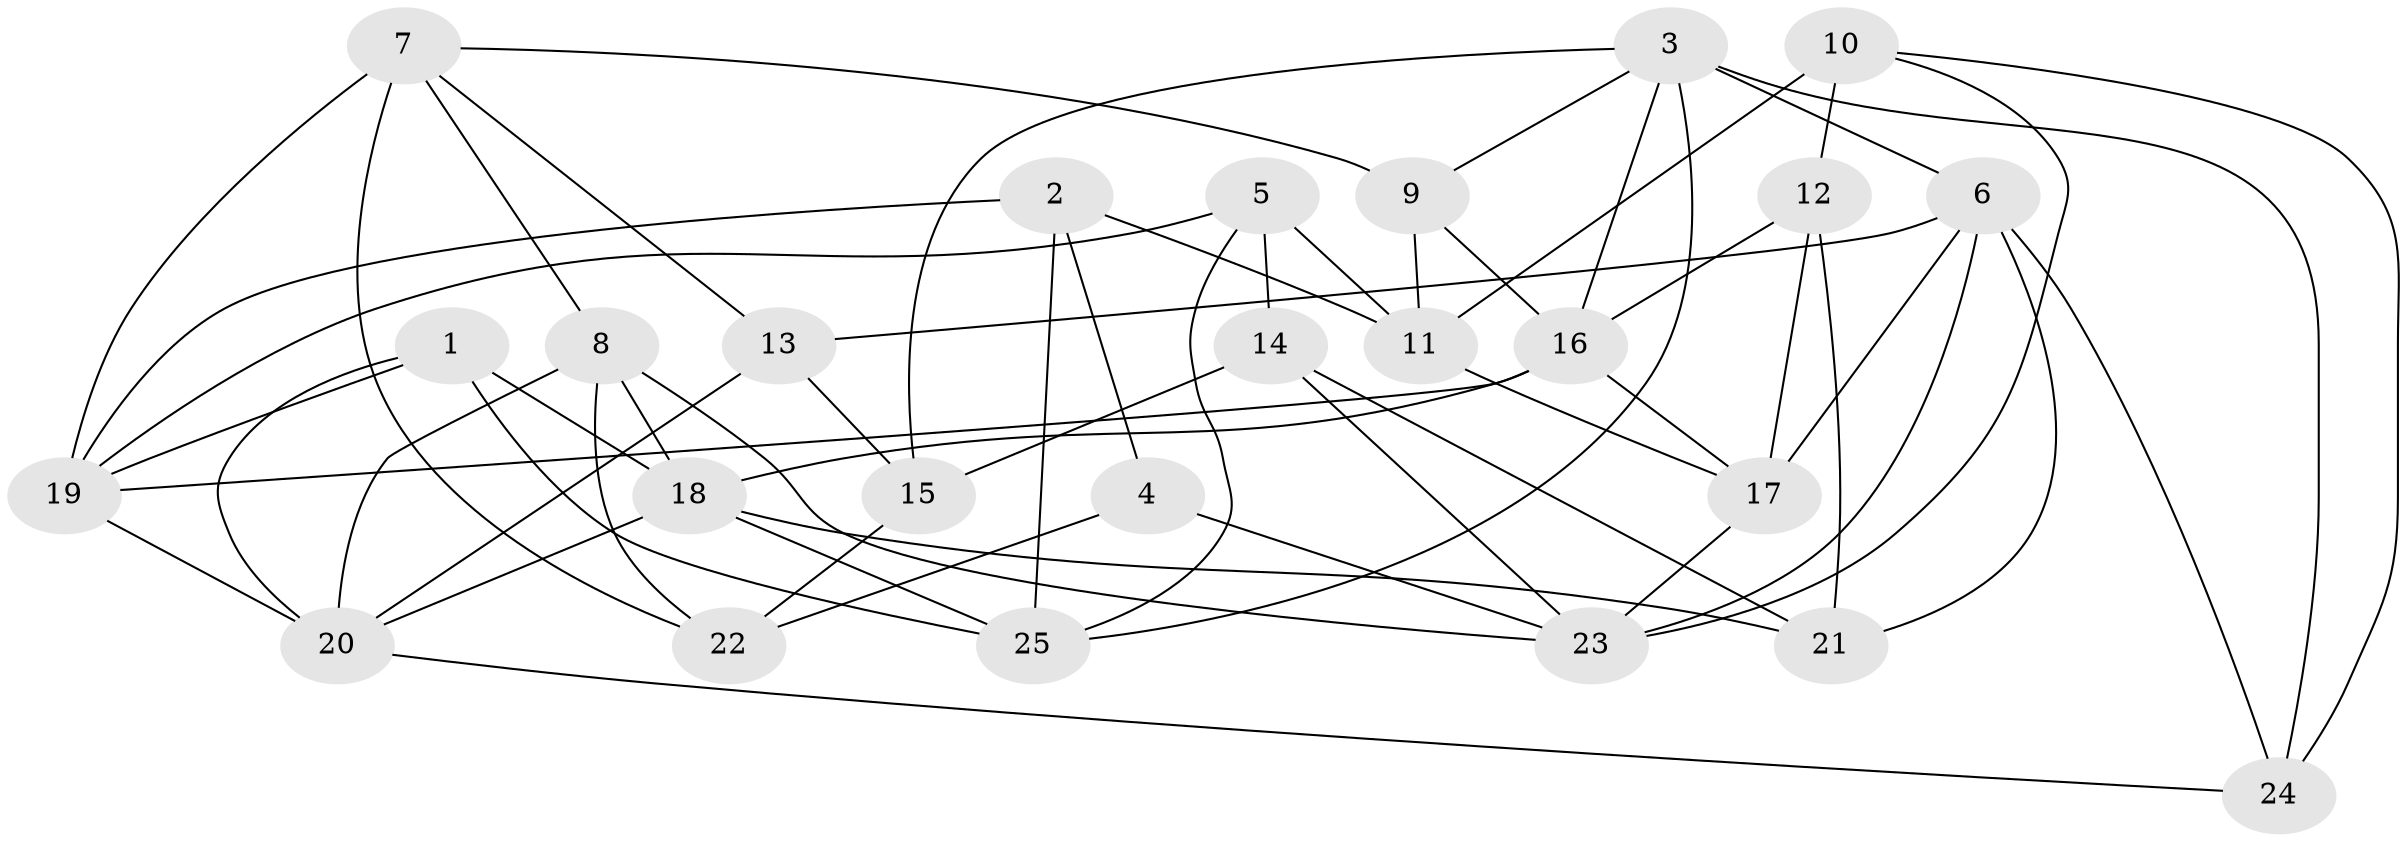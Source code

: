 // original degree distribution, {4: 1.0}
// Generated by graph-tools (version 1.1) at 2025/03/03/09/25 03:03:04]
// undirected, 25 vertices, 59 edges
graph export_dot {
graph [start="1"]
  node [color=gray90,style=filled];
  1;
  2;
  3;
  4;
  5;
  6;
  7;
  8;
  9;
  10;
  11;
  12;
  13;
  14;
  15;
  16;
  17;
  18;
  19;
  20;
  21;
  22;
  23;
  24;
  25;
  1 -- 18 [weight=1.0];
  1 -- 19 [weight=1.0];
  1 -- 20 [weight=1.0];
  1 -- 25 [weight=1.0];
  2 -- 4 [weight=2.0];
  2 -- 11 [weight=1.0];
  2 -- 19 [weight=1.0];
  2 -- 25 [weight=2.0];
  3 -- 6 [weight=1.0];
  3 -- 9 [weight=1.0];
  3 -- 15 [weight=2.0];
  3 -- 16 [weight=1.0];
  3 -- 24 [weight=2.0];
  3 -- 25 [weight=1.0];
  4 -- 22 [weight=1.0];
  4 -- 23 [weight=1.0];
  5 -- 11 [weight=2.0];
  5 -- 14 [weight=2.0];
  5 -- 19 [weight=1.0];
  5 -- 25 [weight=1.0];
  6 -- 13 [weight=1.0];
  6 -- 17 [weight=1.0];
  6 -- 21 [weight=1.0];
  6 -- 23 [weight=1.0];
  6 -- 24 [weight=1.0];
  7 -- 8 [weight=1.0];
  7 -- 9 [weight=1.0];
  7 -- 13 [weight=1.0];
  7 -- 19 [weight=1.0];
  7 -- 22 [weight=2.0];
  8 -- 18 [weight=1.0];
  8 -- 20 [weight=2.0];
  8 -- 22 [weight=1.0];
  8 -- 23 [weight=1.0];
  9 -- 11 [weight=1.0];
  9 -- 16 [weight=1.0];
  10 -- 11 [weight=1.0];
  10 -- 12 [weight=1.0];
  10 -- 23 [weight=1.0];
  10 -- 24 [weight=1.0];
  11 -- 17 [weight=1.0];
  12 -- 16 [weight=1.0];
  12 -- 17 [weight=2.0];
  12 -- 21 [weight=2.0];
  13 -- 15 [weight=1.0];
  13 -- 20 [weight=1.0];
  14 -- 15 [weight=1.0];
  14 -- 21 [weight=2.0];
  14 -- 23 [weight=1.0];
  15 -- 22 [weight=2.0];
  16 -- 17 [weight=1.0];
  16 -- 18 [weight=1.0];
  16 -- 19 [weight=1.0];
  17 -- 23 [weight=1.0];
  18 -- 20 [weight=1.0];
  18 -- 21 [weight=1.0];
  18 -- 25 [weight=1.0];
  19 -- 20 [weight=1.0];
  20 -- 24 [weight=2.0];
}
